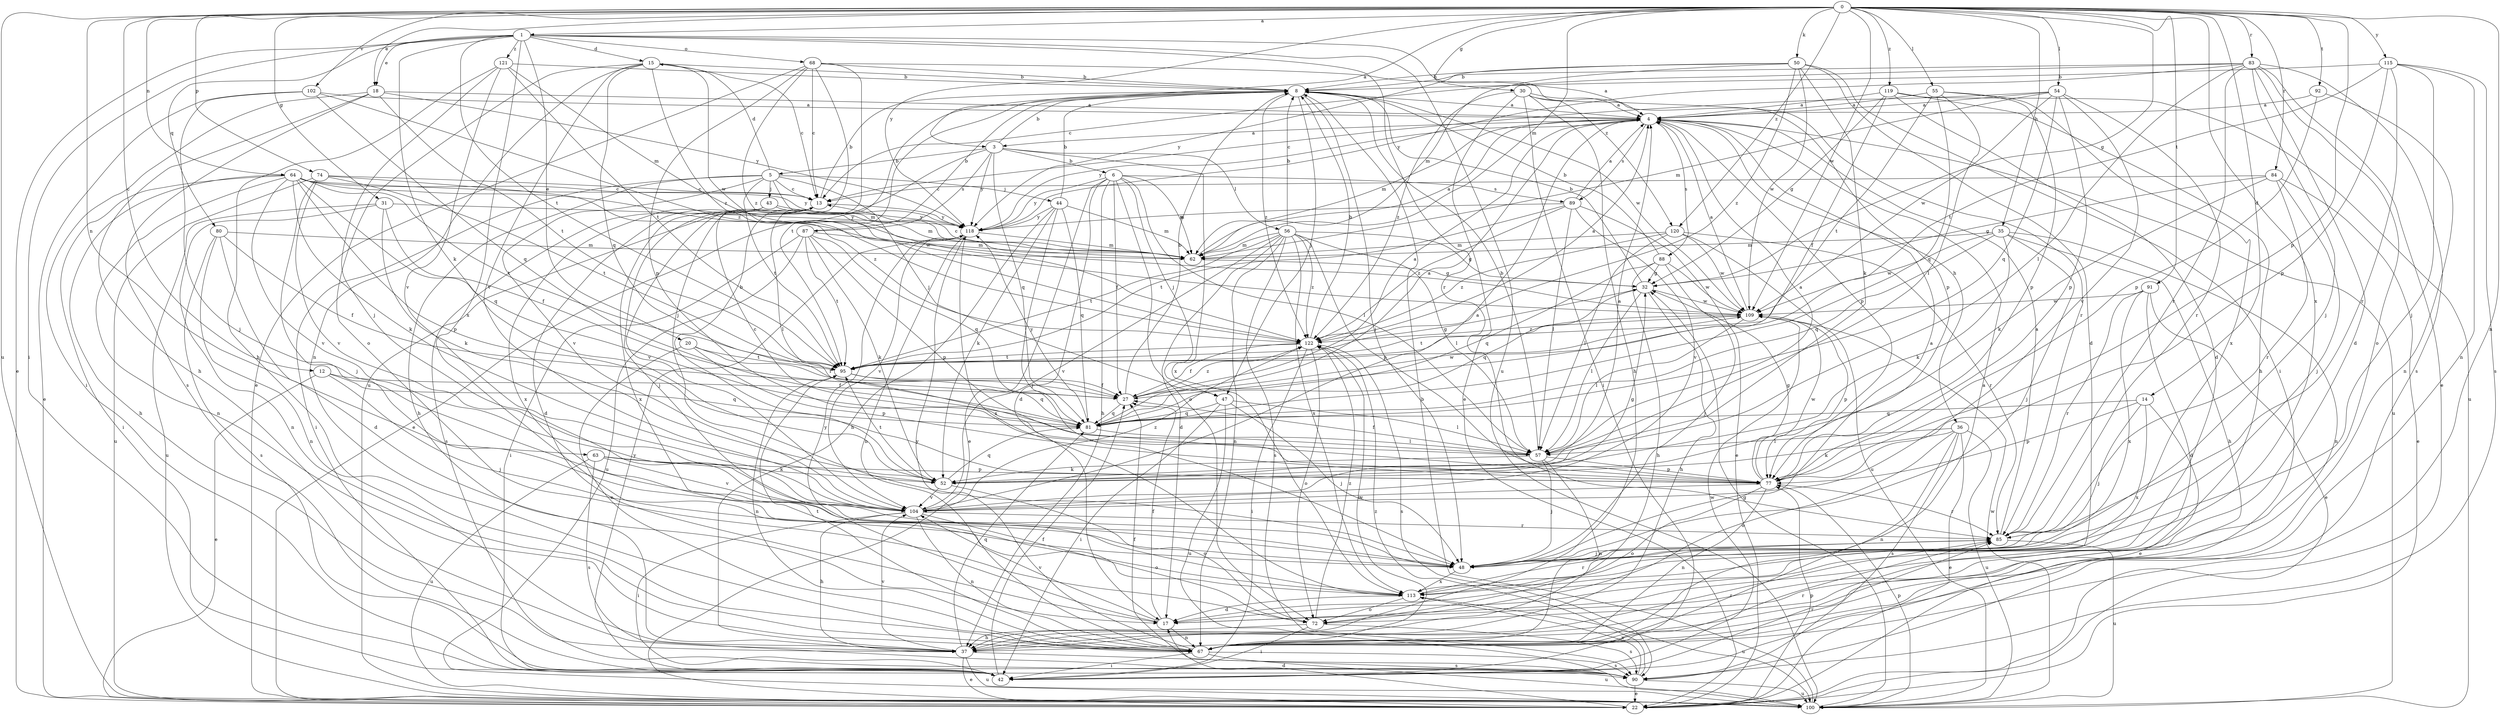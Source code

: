 strict digraph  {
0;
1;
3;
4;
5;
6;
8;
12;
13;
14;
15;
17;
18;
20;
22;
27;
30;
31;
32;
35;
36;
37;
42;
43;
44;
47;
48;
50;
52;
54;
55;
56;
57;
62;
63;
64;
67;
68;
72;
74;
77;
80;
81;
83;
84;
85;
87;
88;
89;
90;
91;
92;
95;
100;
102;
104;
109;
113;
115;
118;
119;
120;
121;
122;
0 -> 1  [label=a];
0 -> 3  [label=a];
0 -> 12  [label=c];
0 -> 14  [label=d];
0 -> 18  [label=e];
0 -> 30  [label=g];
0 -> 31  [label=g];
0 -> 32  [label=g];
0 -> 35  [label=h];
0 -> 50  [label=k];
0 -> 54  [label=l];
0 -> 55  [label=l];
0 -> 62  [label=m];
0 -> 63  [label=n];
0 -> 64  [label=n];
0 -> 67  [label=n];
0 -> 74  [label=p];
0 -> 77  [label=p];
0 -> 83  [label=r];
0 -> 84  [label=r];
0 -> 91  [label=t];
0 -> 92  [label=t];
0 -> 100  [label=u];
0 -> 102  [label=v];
0 -> 109  [label=w];
0 -> 113  [label=x];
0 -> 115  [label=y];
0 -> 118  [label=y];
0 -> 119  [label=z];
0 -> 120  [label=z];
1 -> 15  [label=d];
1 -> 18  [label=e];
1 -> 20  [label=e];
1 -> 22  [label=e];
1 -> 42  [label=i];
1 -> 52  [label=k];
1 -> 68  [label=o];
1 -> 80  [label=q];
1 -> 85  [label=r];
1 -> 95  [label=t];
1 -> 100  [label=u];
1 -> 113  [label=x];
1 -> 120  [label=z];
1 -> 121  [label=z];
3 -> 5  [label=b];
3 -> 6  [label=b];
3 -> 8  [label=b];
3 -> 22  [label=e];
3 -> 56  [label=l];
3 -> 81  [label=q];
3 -> 87  [label=s];
3 -> 113  [label=x];
3 -> 118  [label=y];
4 -> 3  [label=a];
4 -> 36  [label=h];
4 -> 62  [label=m];
4 -> 77  [label=p];
4 -> 88  [label=s];
4 -> 89  [label=s];
4 -> 100  [label=u];
4 -> 118  [label=y];
5 -> 13  [label=c];
5 -> 15  [label=d];
5 -> 37  [label=h];
5 -> 42  [label=i];
5 -> 43  [label=j];
5 -> 44  [label=j];
5 -> 47  [label=j];
5 -> 62  [label=m];
5 -> 95  [label=t];
5 -> 104  [label=v];
6 -> 17  [label=d];
6 -> 22  [label=e];
6 -> 27  [label=f];
6 -> 37  [label=h];
6 -> 47  [label=j];
6 -> 57  [label=l];
6 -> 62  [label=m];
6 -> 72  [label=o];
6 -> 89  [label=s];
6 -> 118  [label=y];
8 -> 4  [label=a];
8 -> 47  [label=j];
8 -> 48  [label=j];
8 -> 95  [label=t];
8 -> 109  [label=w];
8 -> 122  [label=z];
12 -> 22  [label=e];
12 -> 27  [label=f];
12 -> 48  [label=j];
12 -> 81  [label=q];
13 -> 8  [label=b];
13 -> 17  [label=d];
13 -> 48  [label=j];
13 -> 57  [label=l];
13 -> 104  [label=v];
13 -> 113  [label=x];
13 -> 118  [label=y];
14 -> 22  [label=e];
14 -> 48  [label=j];
14 -> 77  [label=p];
14 -> 81  [label=q];
14 -> 113  [label=x];
15 -> 8  [label=b];
15 -> 13  [label=c];
15 -> 67  [label=n];
15 -> 72  [label=o];
15 -> 81  [label=q];
15 -> 104  [label=v];
15 -> 109  [label=w];
15 -> 122  [label=z];
17 -> 27  [label=f];
17 -> 67  [label=n];
17 -> 104  [label=v];
17 -> 118  [label=y];
18 -> 4  [label=a];
18 -> 37  [label=h];
18 -> 42  [label=i];
18 -> 90  [label=s];
18 -> 95  [label=t];
18 -> 118  [label=y];
20 -> 27  [label=f];
20 -> 67  [label=n];
20 -> 77  [label=p];
20 -> 95  [label=t];
22 -> 17  [label=d];
22 -> 77  [label=p];
27 -> 4  [label=a];
27 -> 8  [label=b];
27 -> 81  [label=q];
27 -> 109  [label=w];
27 -> 122  [label=z];
30 -> 4  [label=a];
30 -> 22  [label=e];
30 -> 37  [label=h];
30 -> 42  [label=i];
30 -> 77  [label=p];
30 -> 85  [label=r];
30 -> 122  [label=z];
31 -> 27  [label=f];
31 -> 52  [label=k];
31 -> 67  [label=n];
31 -> 100  [label=u];
31 -> 118  [label=y];
32 -> 8  [label=b];
32 -> 37  [label=h];
32 -> 57  [label=l];
32 -> 81  [label=q];
32 -> 109  [label=w];
35 -> 37  [label=h];
35 -> 48  [label=j];
35 -> 52  [label=k];
35 -> 62  [label=m];
35 -> 67  [label=n];
35 -> 81  [label=q];
35 -> 109  [label=w];
36 -> 22  [label=e];
36 -> 52  [label=k];
36 -> 57  [label=l];
36 -> 67  [label=n];
36 -> 72  [label=o];
36 -> 90  [label=s];
36 -> 100  [label=u];
37 -> 22  [label=e];
37 -> 81  [label=q];
37 -> 85  [label=r];
37 -> 90  [label=s];
37 -> 100  [label=u];
37 -> 104  [label=v];
42 -> 27  [label=f];
42 -> 85  [label=r];
42 -> 109  [label=w];
42 -> 118  [label=y];
43 -> 62  [label=m];
43 -> 90  [label=s];
43 -> 113  [label=x];
43 -> 118  [label=y];
44 -> 8  [label=b];
44 -> 37  [label=h];
44 -> 48  [label=j];
44 -> 52  [label=k];
44 -> 62  [label=m];
44 -> 81  [label=q];
44 -> 118  [label=y];
47 -> 42  [label=i];
47 -> 48  [label=j];
47 -> 57  [label=l];
47 -> 81  [label=q];
47 -> 100  [label=u];
48 -> 4  [label=a];
48 -> 113  [label=x];
50 -> 8  [label=b];
50 -> 17  [label=d];
50 -> 42  [label=i];
50 -> 52  [label=k];
50 -> 62  [label=m];
50 -> 109  [label=w];
50 -> 118  [label=y];
50 -> 122  [label=z];
52 -> 4  [label=a];
52 -> 8  [label=b];
52 -> 72  [label=o];
52 -> 81  [label=q];
52 -> 95  [label=t];
52 -> 104  [label=v];
54 -> 4  [label=a];
54 -> 13  [label=c];
54 -> 62  [label=m];
54 -> 77  [label=p];
54 -> 81  [label=q];
54 -> 85  [label=r];
54 -> 104  [label=v];
54 -> 109  [label=w];
55 -> 4  [label=a];
55 -> 57  [label=l];
55 -> 77  [label=p];
55 -> 81  [label=q];
55 -> 95  [label=t];
55 -> 113  [label=x];
56 -> 8  [label=b];
56 -> 17  [label=d];
56 -> 32  [label=g];
56 -> 57  [label=l];
56 -> 62  [label=m];
56 -> 67  [label=n];
56 -> 77  [label=p];
56 -> 90  [label=s];
56 -> 95  [label=t];
56 -> 104  [label=v];
56 -> 113  [label=x];
56 -> 122  [label=z];
57 -> 4  [label=a];
57 -> 8  [label=b];
57 -> 13  [label=c];
57 -> 27  [label=f];
57 -> 48  [label=j];
57 -> 52  [label=k];
57 -> 67  [label=n];
57 -> 77  [label=p];
62 -> 4  [label=a];
62 -> 13  [label=c];
62 -> 32  [label=g];
63 -> 52  [label=k];
63 -> 77  [label=p];
63 -> 90  [label=s];
63 -> 100  [label=u];
63 -> 104  [label=v];
64 -> 13  [label=c];
64 -> 37  [label=h];
64 -> 42  [label=i];
64 -> 52  [label=k];
64 -> 67  [label=n];
64 -> 77  [label=p];
64 -> 81  [label=q];
64 -> 95  [label=t];
64 -> 104  [label=v];
64 -> 109  [label=w];
64 -> 118  [label=y];
67 -> 4  [label=a];
67 -> 42  [label=i];
67 -> 85  [label=r];
67 -> 90  [label=s];
67 -> 95  [label=t];
67 -> 100  [label=u];
67 -> 118  [label=y];
68 -> 4  [label=a];
68 -> 8  [label=b];
68 -> 13  [label=c];
68 -> 22  [label=e];
68 -> 48  [label=j];
68 -> 77  [label=p];
68 -> 100  [label=u];
68 -> 122  [label=z];
72 -> 37  [label=h];
72 -> 42  [label=i];
72 -> 90  [label=s];
72 -> 122  [label=z];
74 -> 13  [label=c];
74 -> 48  [label=j];
74 -> 95  [label=t];
74 -> 100  [label=u];
74 -> 104  [label=v];
74 -> 122  [label=z];
77 -> 32  [label=g];
77 -> 67  [label=n];
77 -> 72  [label=o];
77 -> 85  [label=r];
77 -> 104  [label=v];
77 -> 109  [label=w];
80 -> 17  [label=d];
80 -> 27  [label=f];
80 -> 62  [label=m];
80 -> 67  [label=n];
80 -> 90  [label=s];
81 -> 4  [label=a];
81 -> 57  [label=l];
81 -> 118  [label=y];
83 -> 8  [label=b];
83 -> 13  [label=c];
83 -> 17  [label=d];
83 -> 22  [label=e];
83 -> 48  [label=j];
83 -> 57  [label=l];
83 -> 72  [label=o];
83 -> 85  [label=r];
83 -> 90  [label=s];
83 -> 118  [label=y];
84 -> 13  [label=c];
84 -> 22  [label=e];
84 -> 32  [label=g];
84 -> 48  [label=j];
84 -> 52  [label=k];
84 -> 85  [label=r];
85 -> 4  [label=a];
85 -> 48  [label=j];
85 -> 100  [label=u];
87 -> 8  [label=b];
87 -> 42  [label=i];
87 -> 52  [label=k];
87 -> 62  [label=m];
87 -> 77  [label=p];
87 -> 81  [label=q];
87 -> 95  [label=t];
87 -> 100  [label=u];
88 -> 8  [label=b];
88 -> 32  [label=g];
88 -> 37  [label=h];
88 -> 48  [label=j];
88 -> 81  [label=q];
88 -> 109  [label=w];
89 -> 4  [label=a];
89 -> 22  [label=e];
89 -> 57  [label=l];
89 -> 95  [label=t];
89 -> 104  [label=v];
89 -> 118  [label=y];
89 -> 122  [label=z];
90 -> 22  [label=e];
90 -> 27  [label=f];
90 -> 100  [label=u];
90 -> 113  [label=x];
90 -> 122  [label=z];
91 -> 17  [label=d];
91 -> 22  [label=e];
91 -> 85  [label=r];
91 -> 109  [label=w];
91 -> 113  [label=x];
92 -> 4  [label=a];
92 -> 67  [label=n];
92 -> 77  [label=p];
95 -> 27  [label=f];
95 -> 32  [label=g];
95 -> 67  [label=n];
95 -> 81  [label=q];
100 -> 8  [label=b];
100 -> 32  [label=g];
100 -> 77  [label=p];
100 -> 109  [label=w];
102 -> 4  [label=a];
102 -> 22  [label=e];
102 -> 48  [label=j];
102 -> 81  [label=q];
102 -> 122  [label=z];
104 -> 4  [label=a];
104 -> 32  [label=g];
104 -> 37  [label=h];
104 -> 42  [label=i];
104 -> 67  [label=n];
104 -> 72  [label=o];
104 -> 85  [label=r];
104 -> 122  [label=z];
109 -> 4  [label=a];
109 -> 57  [label=l];
109 -> 77  [label=p];
109 -> 95  [label=t];
109 -> 122  [label=z];
113 -> 17  [label=d];
113 -> 72  [label=o];
113 -> 85  [label=r];
113 -> 100  [label=u];
115 -> 8  [label=b];
115 -> 48  [label=j];
115 -> 67  [label=n];
115 -> 77  [label=p];
115 -> 85  [label=r];
115 -> 90  [label=s];
115 -> 95  [label=t];
118 -> 62  [label=m];
118 -> 67  [label=n];
118 -> 104  [label=v];
118 -> 113  [label=x];
119 -> 4  [label=a];
119 -> 17  [label=d];
119 -> 27  [label=f];
119 -> 32  [label=g];
119 -> 37  [label=h];
119 -> 100  [label=u];
120 -> 57  [label=l];
120 -> 62  [label=m];
120 -> 85  [label=r];
120 -> 100  [label=u];
120 -> 109  [label=w];
120 -> 122  [label=z];
121 -> 8  [label=b];
121 -> 37  [label=h];
121 -> 48  [label=j];
121 -> 62  [label=m];
121 -> 95  [label=t];
121 -> 104  [label=v];
122 -> 4  [label=a];
122 -> 8  [label=b];
122 -> 27  [label=f];
122 -> 42  [label=i];
122 -> 67  [label=n];
122 -> 72  [label=o];
122 -> 90  [label=s];
122 -> 95  [label=t];
}
